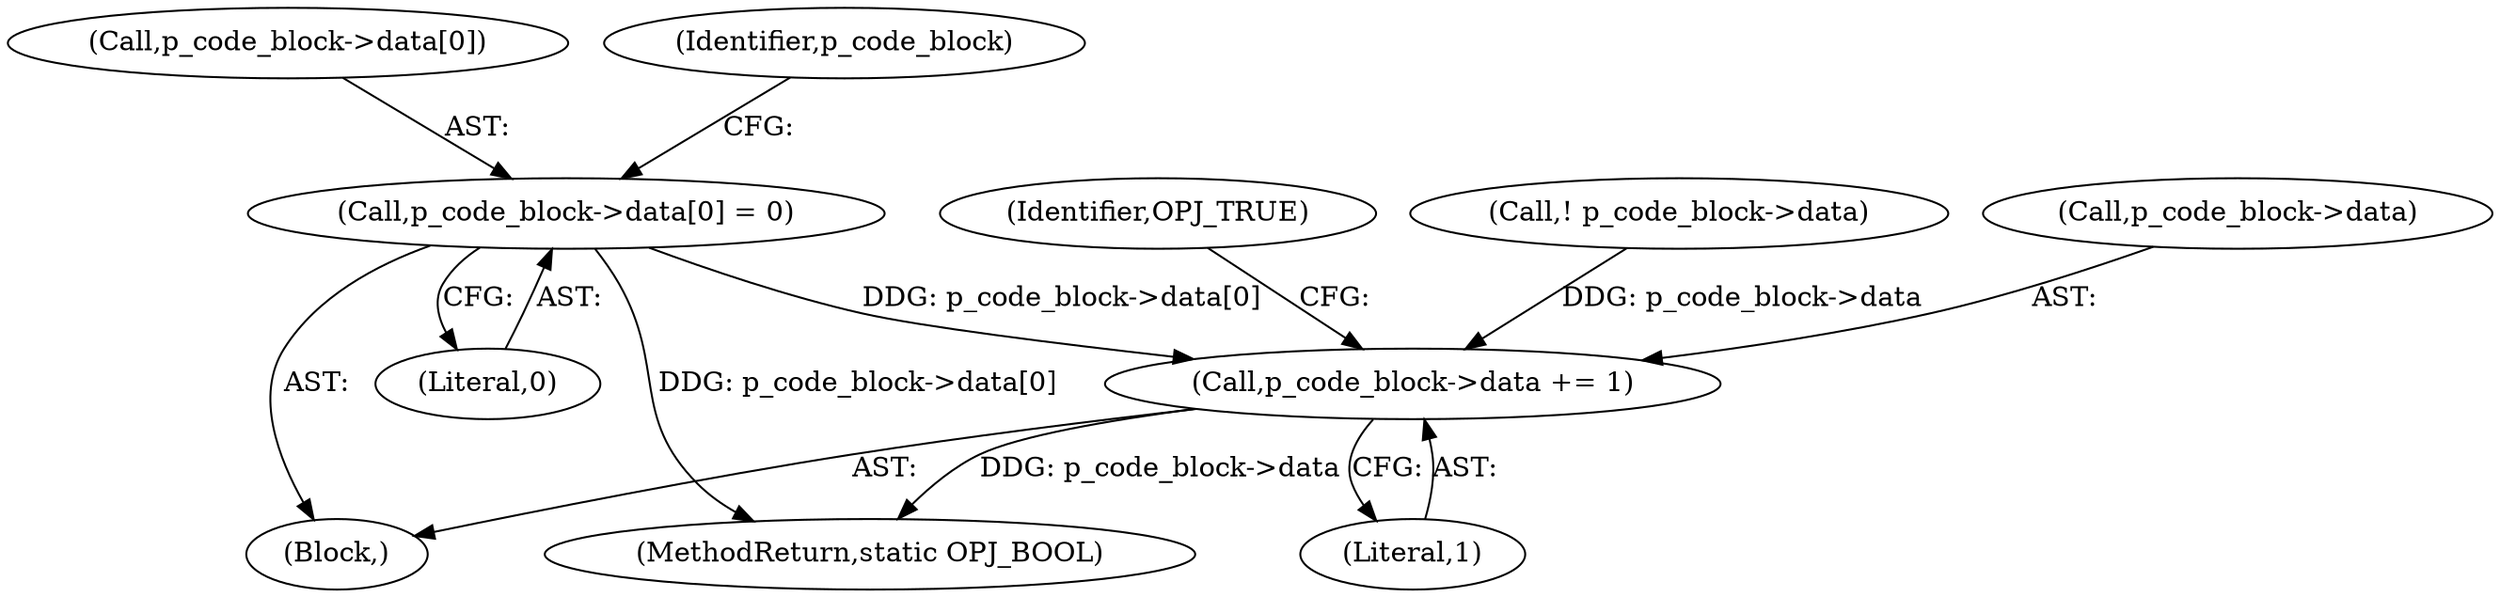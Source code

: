 digraph "0_openjpeg_397f62c0a838e15d667ef50e27d5d011d2c79c04@array" {
"1000180" [label="(Call,p_code_block->data[0] = 0)"];
"1000187" [label="(Call,p_code_block->data += 1)"];
"1000180" [label="(Call,p_code_block->data[0] = 0)"];
"1000181" [label="(Call,p_code_block->data[0])"];
"1000189" [label="(Identifier,p_code_block)"];
"1000194" [label="(MethodReturn,static OPJ_BOOL)"];
"1000186" [label="(Literal,0)"];
"1000191" [label="(Literal,1)"];
"1000193" [label="(Identifier,OPJ_TRUE)"];
"1000140" [label="(Block,)"];
"1000163" [label="(Call,! p_code_block->data)"];
"1000188" [label="(Call,p_code_block->data)"];
"1000187" [label="(Call,p_code_block->data += 1)"];
"1000180" -> "1000140"  [label="AST: "];
"1000180" -> "1000186"  [label="CFG: "];
"1000181" -> "1000180"  [label="AST: "];
"1000186" -> "1000180"  [label="AST: "];
"1000189" -> "1000180"  [label="CFG: "];
"1000180" -> "1000194"  [label="DDG: p_code_block->data[0]"];
"1000180" -> "1000187"  [label="DDG: p_code_block->data[0]"];
"1000187" -> "1000140"  [label="AST: "];
"1000187" -> "1000191"  [label="CFG: "];
"1000188" -> "1000187"  [label="AST: "];
"1000191" -> "1000187"  [label="AST: "];
"1000193" -> "1000187"  [label="CFG: "];
"1000187" -> "1000194"  [label="DDG: p_code_block->data"];
"1000163" -> "1000187"  [label="DDG: p_code_block->data"];
}
